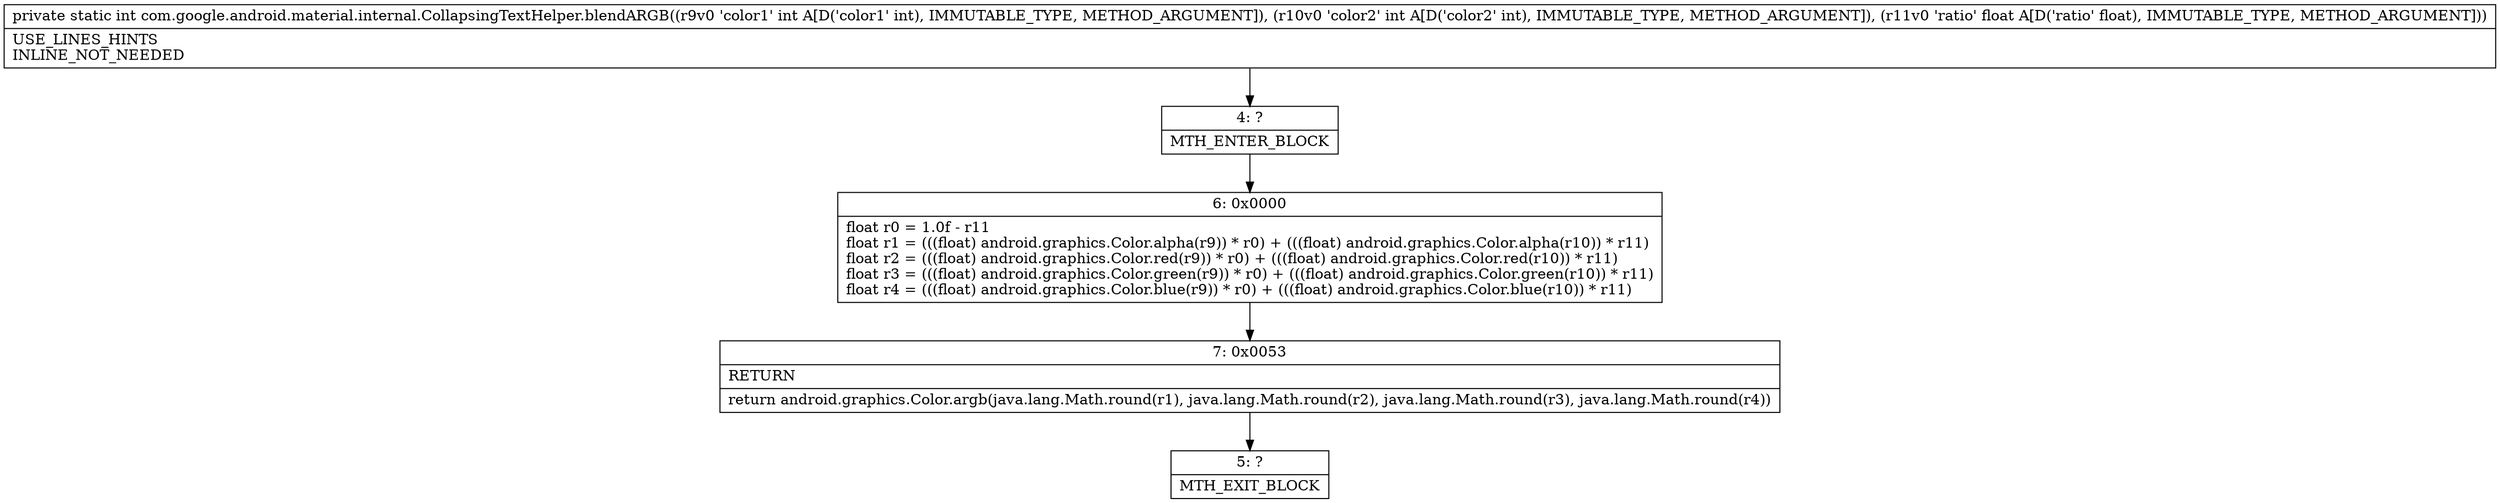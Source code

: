 digraph "CFG forcom.google.android.material.internal.CollapsingTextHelper.blendARGB(IIF)I" {
Node_4 [shape=record,label="{4\:\ ?|MTH_ENTER_BLOCK\l}"];
Node_6 [shape=record,label="{6\:\ 0x0000|float r0 = 1.0f \- r11\lfloat r1 = (((float) android.graphics.Color.alpha(r9)) * r0) + (((float) android.graphics.Color.alpha(r10)) * r11)\lfloat r2 = (((float) android.graphics.Color.red(r9)) * r0) + (((float) android.graphics.Color.red(r10)) * r11)\lfloat r3 = (((float) android.graphics.Color.green(r9)) * r0) + (((float) android.graphics.Color.green(r10)) * r11)\lfloat r4 = (((float) android.graphics.Color.blue(r9)) * r0) + (((float) android.graphics.Color.blue(r10)) * r11)\l}"];
Node_7 [shape=record,label="{7\:\ 0x0053|RETURN\l|return android.graphics.Color.argb(java.lang.Math.round(r1), java.lang.Math.round(r2), java.lang.Math.round(r3), java.lang.Math.round(r4))\l}"];
Node_5 [shape=record,label="{5\:\ ?|MTH_EXIT_BLOCK\l}"];
MethodNode[shape=record,label="{private static int com.google.android.material.internal.CollapsingTextHelper.blendARGB((r9v0 'color1' int A[D('color1' int), IMMUTABLE_TYPE, METHOD_ARGUMENT]), (r10v0 'color2' int A[D('color2' int), IMMUTABLE_TYPE, METHOD_ARGUMENT]), (r11v0 'ratio' float A[D('ratio' float), IMMUTABLE_TYPE, METHOD_ARGUMENT]))  | USE_LINES_HINTS\lINLINE_NOT_NEEDED\l}"];
MethodNode -> Node_4;Node_4 -> Node_6;
Node_6 -> Node_7;
Node_7 -> Node_5;
}

